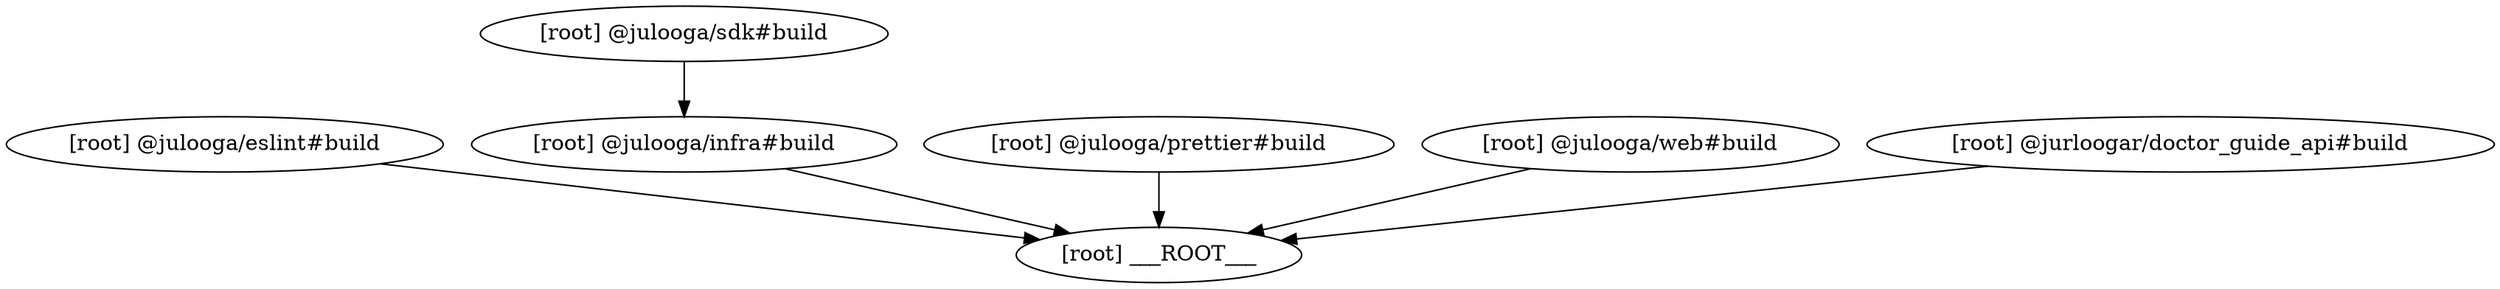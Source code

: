 digraph {
	graph [bb="0,0,1341.4,180",
		compound=true,
		newrank=true
	];
	node [label="\N"];
	subgraph root {
		"[root] @julooga/eslint#build"	[height=0.5,
			pos="116.86,90",
			width=3.2462];
		"[root] ___ROOT___"	[height=0.5,
			pos="621.86,18",
			width=2.4216];
		"[root] @julooga/eslint#build" -> "[root] ___ROOT___"	[pos="e,551.03,28.819 201.67,77.244 295.8,64.197 446.65,43.286 539.7,30.389"];
		"[root] @julooga/infra#build"	[height=0.5,
			pos="365.86,90",
			width=3.1751];
		"[root] @julooga/infra#build" -> "[root] ___ROOT___"	[pos="e,570.77,32.97 421.41,73.811 462.18,62.664 517.57,47.519 559.79,35.973"];
		"[root] @julooga/prettier#build"	[height=0.5,
			pos="621.86,90",
			width=3.431];
		"[root] @julooga/prettier#build" -> "[root] ___ROOT___"	[pos="e,621.86,36.104 621.86,71.697 621.86,64.407 621.86,55.726 621.86,47.536"];
		"[root] @julooga/sdk#build"	[height=0.5,
			pos="365.86,162",
			width=3.0472];
		"[root] @julooga/sdk#build" -> "[root] @julooga/infra#build"	[pos="e,365.86,108.1 365.86,143.7 365.86,136.41 365.86,127.73 365.86,119.54"];
		"[root] @julooga/web#build"	[height=0.5,
			pos="875.86,90",
			width=3.1182];
		"[root] @julooga/web#build" -> "[root] ___ROOT___"	[pos="e,672.68,33.004 821.06,73.897 780.63,62.755 725.58,47.584 683.6,36.014"];
		"[root] @jurloogar/doctor_guide_api#build"	[height=0.5,
			pos="1173.9,90",
			width=4.6537];
		"[root] @jurloogar/doctor_guide_api#build" -> "[root] ___ROOT___"	[pos="e,694.79,28.248 1068.4,75.627 963.06,62.267 803.18,41.993 706.03,29.673"];
	}
}
